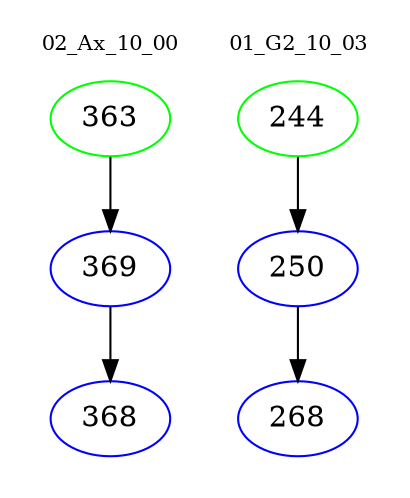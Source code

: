 digraph{
subgraph cluster_0 {
color = white
label = "02_Ax_10_00";
fontsize=10;
T0_363 [label="363", color="green"]
T0_363 -> T0_369 [color="black"]
T0_369 [label="369", color="blue"]
T0_369 -> T0_368 [color="black"]
T0_368 [label="368", color="blue"]
}
subgraph cluster_1 {
color = white
label = "01_G2_10_03";
fontsize=10;
T1_244 [label="244", color="green"]
T1_244 -> T1_250 [color="black"]
T1_250 [label="250", color="blue"]
T1_250 -> T1_268 [color="black"]
T1_268 [label="268", color="blue"]
}
}
